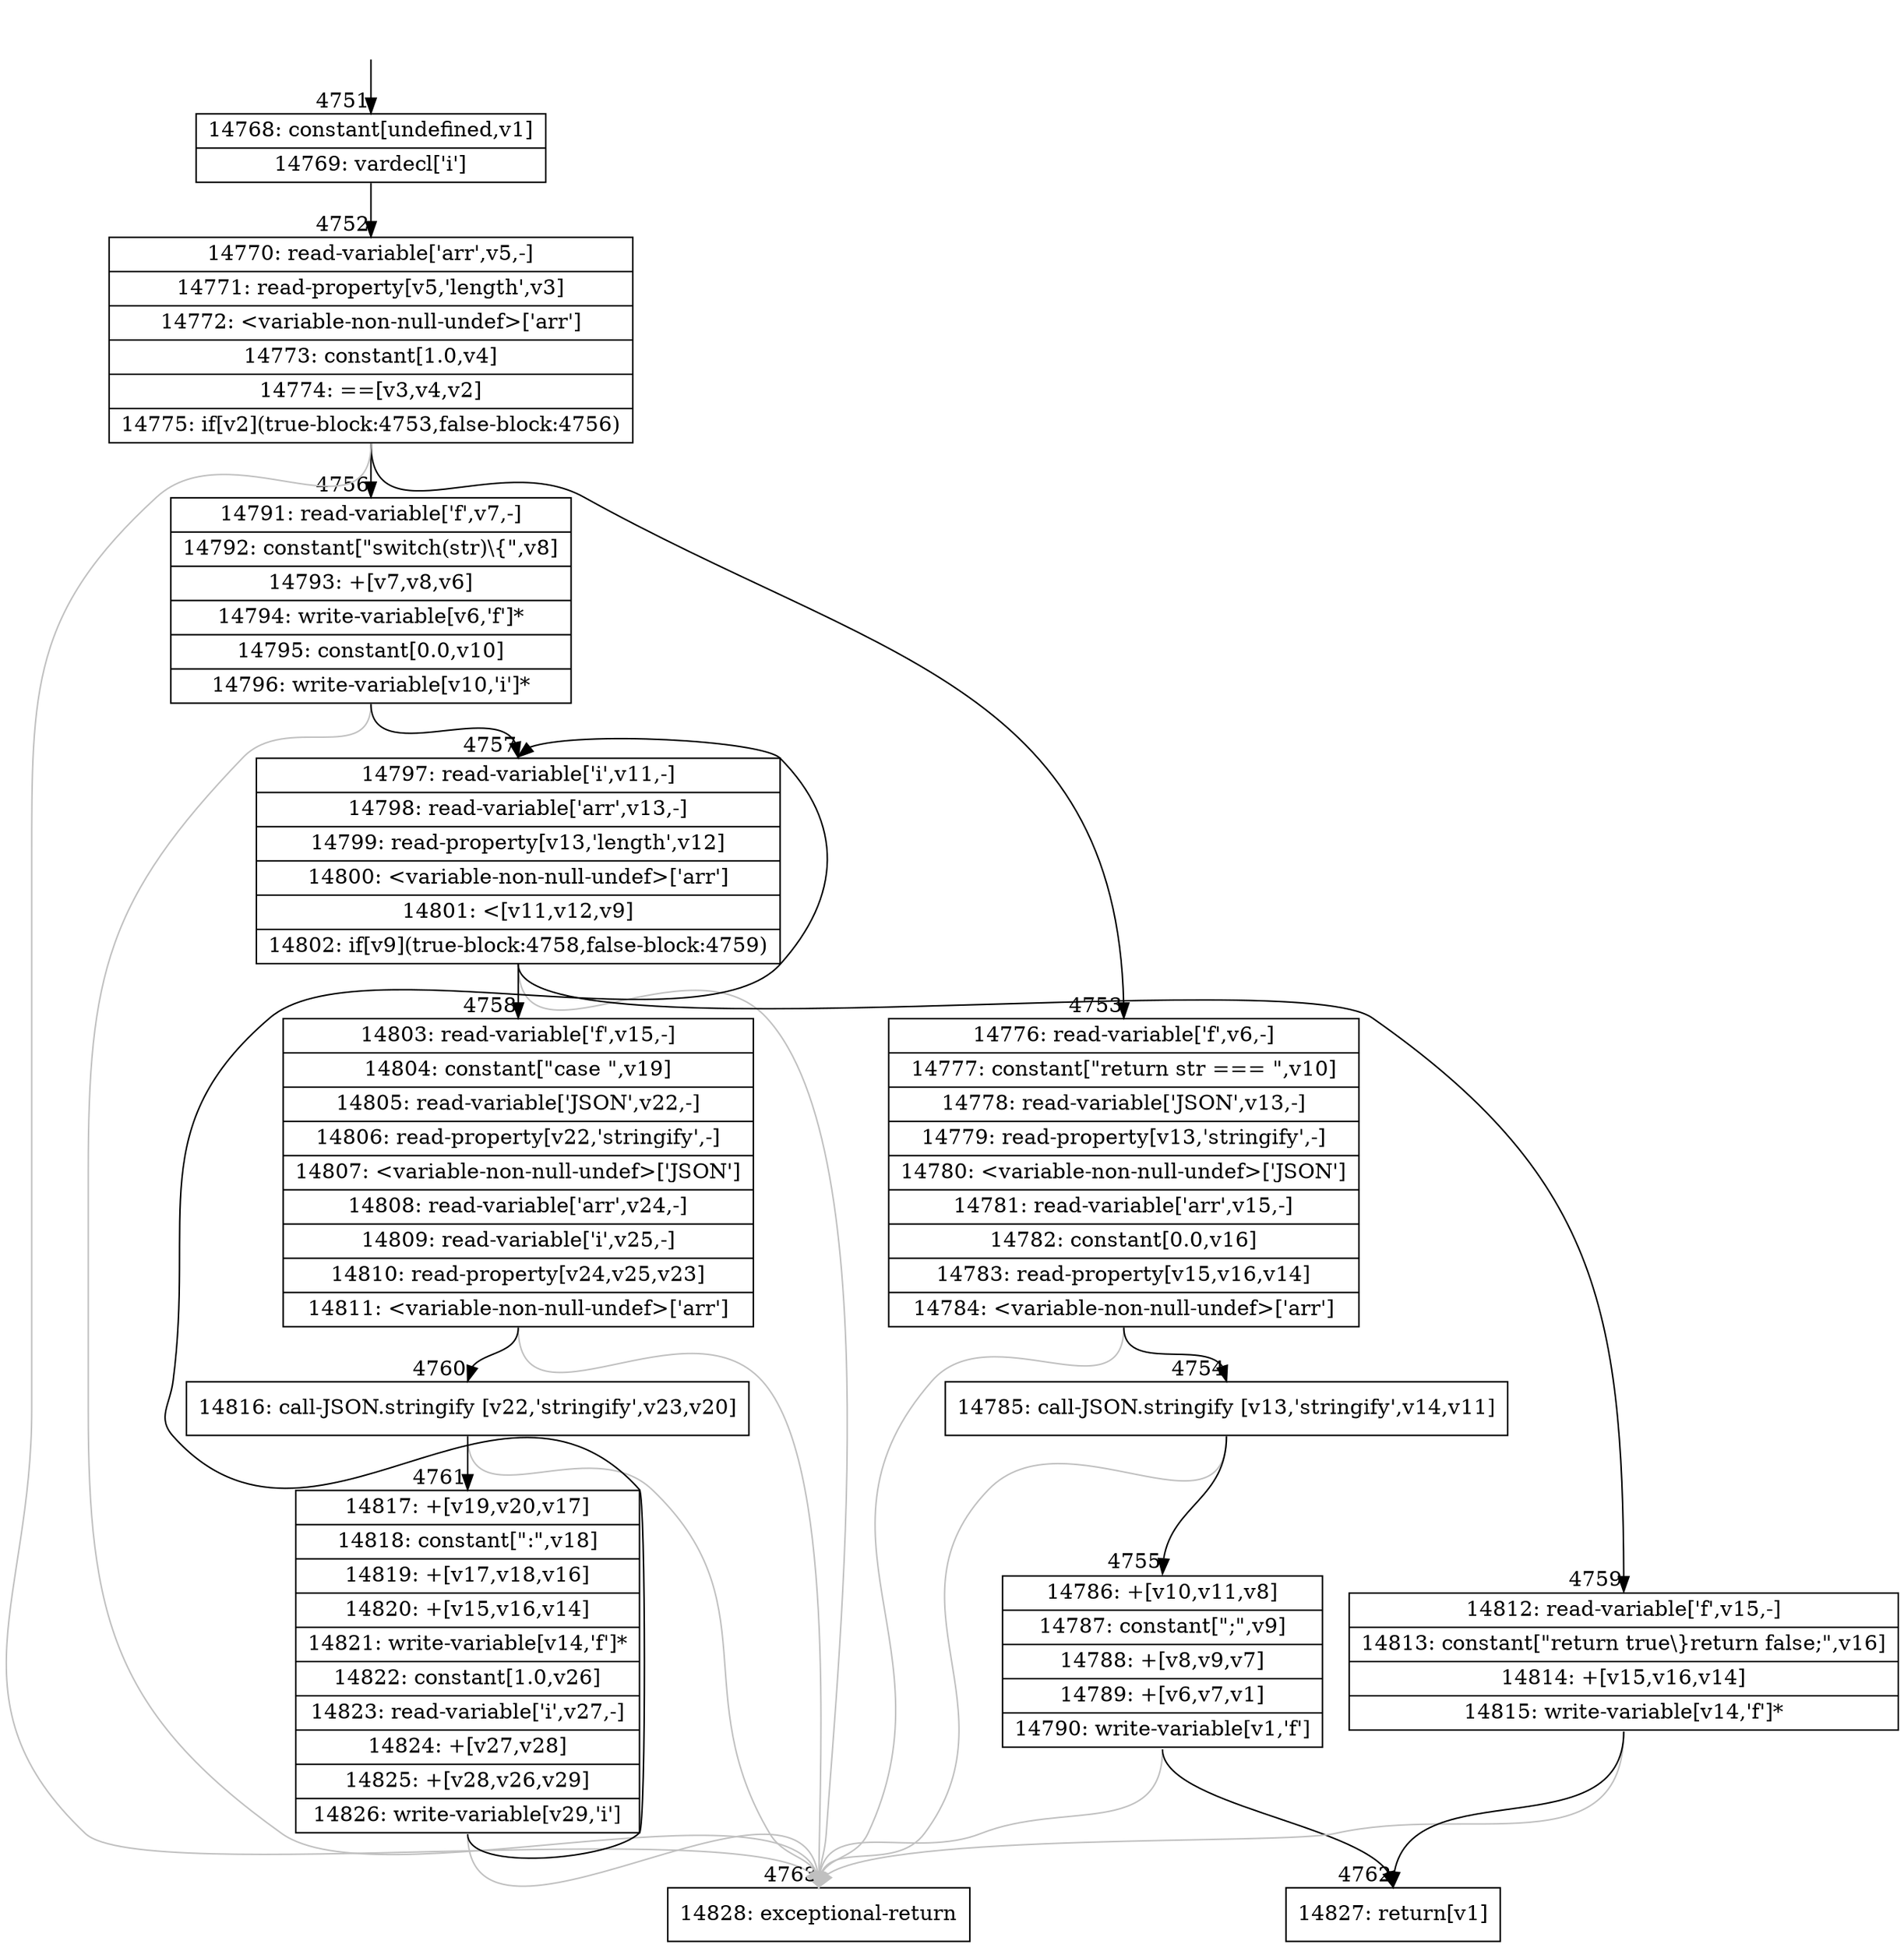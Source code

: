 digraph {
rankdir="TD"
BB_entry295[shape=none,label=""];
BB_entry295 -> BB4751 [tailport=s, headport=n, headlabel="    4751"]
BB4751 [shape=record label="{14768: constant[undefined,v1]|14769: vardecl['i']}" ] 
BB4751 -> BB4752 [tailport=s, headport=n, headlabel="      4752"]
BB4752 [shape=record label="{14770: read-variable['arr',v5,-]|14771: read-property[v5,'length',v3]|14772: \<variable-non-null-undef\>['arr']|14773: constant[1.0,v4]|14774: ==[v3,v4,v2]|14775: if[v2](true-block:4753,false-block:4756)}" ] 
BB4752 -> BB4753 [tailport=s, headport=n, headlabel="      4753"]
BB4752 -> BB4756 [tailport=s, headport=n, headlabel="      4756"]
BB4752 -> BB4763 [tailport=s, headport=n, color=gray, headlabel="      4763"]
BB4753 [shape=record label="{14776: read-variable['f',v6,-]|14777: constant[\"return str === \",v10]|14778: read-variable['JSON',v13,-]|14779: read-property[v13,'stringify',-]|14780: \<variable-non-null-undef\>['JSON']|14781: read-variable['arr',v15,-]|14782: constant[0.0,v16]|14783: read-property[v15,v16,v14]|14784: \<variable-non-null-undef\>['arr']}" ] 
BB4753 -> BB4754 [tailport=s, headport=n, headlabel="      4754"]
BB4753 -> BB4763 [tailport=s, headport=n, color=gray]
BB4754 [shape=record label="{14785: call-JSON.stringify [v13,'stringify',v14,v11]}" ] 
BB4754 -> BB4755 [tailport=s, headport=n, headlabel="      4755"]
BB4754 -> BB4763 [tailport=s, headport=n, color=gray]
BB4755 [shape=record label="{14786: +[v10,v11,v8]|14787: constant[\";\",v9]|14788: +[v8,v9,v7]|14789: +[v6,v7,v1]|14790: write-variable[v1,'f']}" ] 
BB4755 -> BB4762 [tailport=s, headport=n, headlabel="      4762"]
BB4755 -> BB4763 [tailport=s, headport=n, color=gray]
BB4756 [shape=record label="{14791: read-variable['f',v7,-]|14792: constant[\"switch(str)\\\{\",v8]|14793: +[v7,v8,v6]|14794: write-variable[v6,'f']*|14795: constant[0.0,v10]|14796: write-variable[v10,'i']*}" ] 
BB4756 -> BB4757 [tailport=s, headport=n, headlabel="      4757"]
BB4756 -> BB4763 [tailport=s, headport=n, color=gray]
BB4757 [shape=record label="{14797: read-variable['i',v11,-]|14798: read-variable['arr',v13,-]|14799: read-property[v13,'length',v12]|14800: \<variable-non-null-undef\>['arr']|14801: \<[v11,v12,v9]|14802: if[v9](true-block:4758,false-block:4759)}" ] 
BB4757 -> BB4758 [tailport=s, headport=n, headlabel="      4758"]
BB4757 -> BB4759 [tailport=s, headport=n, headlabel="      4759"]
BB4757 -> BB4763 [tailport=s, headport=n, color=gray]
BB4758 [shape=record label="{14803: read-variable['f',v15,-]|14804: constant[\"case \",v19]|14805: read-variable['JSON',v22,-]|14806: read-property[v22,'stringify',-]|14807: \<variable-non-null-undef\>['JSON']|14808: read-variable['arr',v24,-]|14809: read-variable['i',v25,-]|14810: read-property[v24,v25,v23]|14811: \<variable-non-null-undef\>['arr']}" ] 
BB4758 -> BB4760 [tailport=s, headport=n, headlabel="      4760"]
BB4758 -> BB4763 [tailport=s, headport=n, color=gray]
BB4759 [shape=record label="{14812: read-variable['f',v15,-]|14813: constant[\"return true\\\}return false;\",v16]|14814: +[v15,v16,v14]|14815: write-variable[v14,'f']*}" ] 
BB4759 -> BB4762 [tailport=s, headport=n]
BB4759 -> BB4763 [tailport=s, headport=n, color=gray]
BB4760 [shape=record label="{14816: call-JSON.stringify [v22,'stringify',v23,v20]}" ] 
BB4760 -> BB4761 [tailport=s, headport=n, headlabel="      4761"]
BB4760 -> BB4763 [tailport=s, headport=n, color=gray]
BB4761 [shape=record label="{14817: +[v19,v20,v17]|14818: constant[\":\",v18]|14819: +[v17,v18,v16]|14820: +[v15,v16,v14]|14821: write-variable[v14,'f']*|14822: constant[1.0,v26]|14823: read-variable['i',v27,-]|14824: +[v27,v28]|14825: +[v28,v26,v29]|14826: write-variable[v29,'i']}" ] 
BB4761 -> BB4757 [tailport=s, headport=n]
BB4761 -> BB4763 [tailport=s, headport=n, color=gray]
BB4762 [shape=record label="{14827: return[v1]}" ] 
BB4763 [shape=record label="{14828: exceptional-return}" ] 
//#$~ 5005
}
